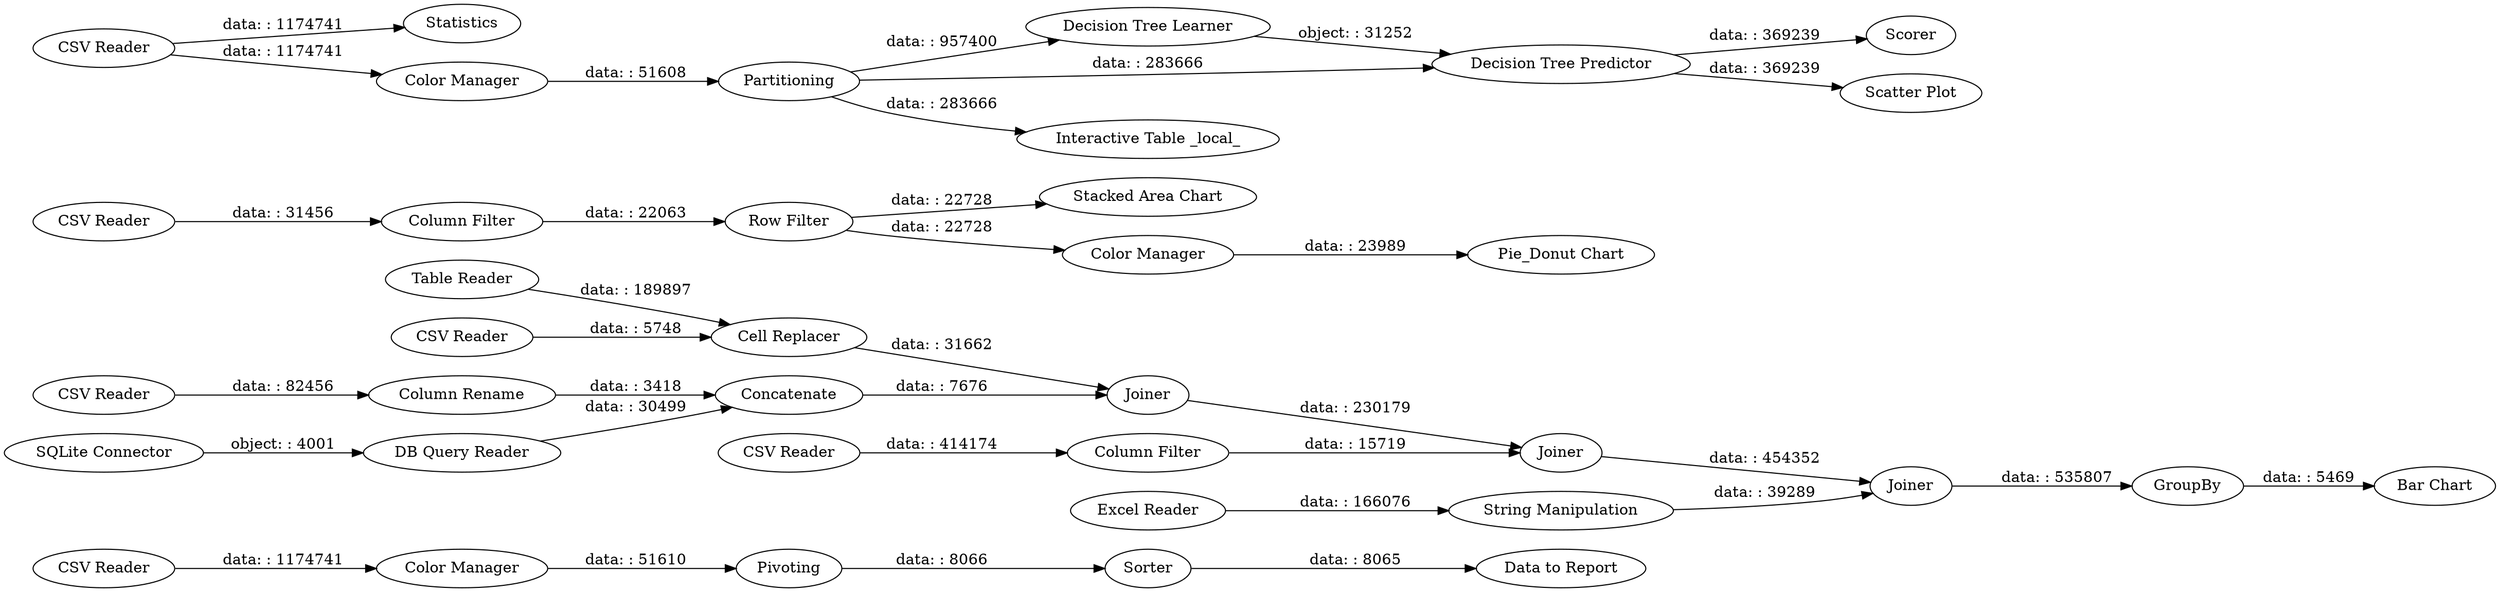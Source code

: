 digraph {
	"-7537057982916874348_17" [label=Pivoting]
	"-7537057982916874348_279" [label="CSV Reader"]
	"-7537057982916874348_281" [label="Color Manager"]
	"-7537057982916874348_143" [label=Concatenate]
	"-7537057982916874348_283" [label="Stacked Area Chart"]
	"-7537057982916874348_272" [label=Joiner]
	"-7537057982916874348_277" [label="Table Reader"]
	"-7537057982916874348_287" [label="CSV Reader"]
	"-7537057982916874348_282" [label="CSV Reader"]
	"-7537057982916874348_9" [label=Statistics]
	"-7537057982916874348_10" [label="Decision Tree Learner"]
	"-7537057982916874348_11" [label="CSV Reader"]
	"-7537057982916874348_16" [label="Data to Report"]
	"-7537057982916874348_156" [label="Column Rename"]
	"-7537057982916874348_3" [label="Row Filter"]
	"-7537057982916874348_6" [label="Color Manager"]
	"-7537057982916874348_129" [label="Cell Replacer"]
	"-7537057982916874348_4" [label="Decision Tree Predictor"]
	"-7537057982916874348_2" [label="Color Manager"]
	"-7537057982916874348_5" [label=Partitioning]
	"-7537057982916874348_7" [label="Interactive Table _local_"]
	"-7537057982916874348_240" [label="String Manipulation"]
	"-7537057982916874348_12" [label=Scorer]
	"-7537057982916874348_280" [label="Excel Reader"]
	"-7537057982916874348_273" [label=Joiner]
	"-7537057982916874348_278" [label="CSV Reader"]
	"-7537057982916874348_13" [label="Scatter Plot"]
	"-7537057982916874348_263" [label="Column Filter"]
	"-7537057982916874348_261" [label="DB Query Reader"]
	"-7537057982916874348_286" [label="Column Filter"]
	"-7537057982916874348_284" [label="Pie_Donut Chart"]
	"-7537057982916874348_15" [label=Sorter]
	"-7537057982916874348_275" [label="CSV Reader"]
	"-7537057982916874348_271" [label=Joiner]
	"-7537057982916874348_276" [label="SQLite Connector"]
	"-7537057982916874348_255" [label="Bar Chart"]
	"-7537057982916874348_244" [label=GroupBy]
	"-7537057982916874348_240" -> "-7537057982916874348_273" [label="data: : 39289"]
	"-7537057982916874348_4" -> "-7537057982916874348_13" [label="data: : 369239"]
	"-7537057982916874348_263" -> "-7537057982916874348_272" [label="data: : 15719"]
	"-7537057982916874348_3" -> "-7537057982916874348_283" [label="data: : 22728"]
	"-7537057982916874348_287" -> "-7537057982916874348_286" [label="data: : 31456"]
	"-7537057982916874348_3" -> "-7537057982916874348_6" [label="data: : 22728"]
	"-7537057982916874348_17" -> "-7537057982916874348_15" [label="data: : 8066"]
	"-7537057982916874348_11" -> "-7537057982916874348_2" [label="data: : 1174741"]
	"-7537057982916874348_280" -> "-7537057982916874348_240" [label="data: : 166076"]
	"-7537057982916874348_5" -> "-7537057982916874348_4" [label="data: : 283666"]
	"-7537057982916874348_143" -> "-7537057982916874348_271" [label="data: : 7676"]
	"-7537057982916874348_273" -> "-7537057982916874348_244" [label="data: : 535807"]
	"-7537057982916874348_15" -> "-7537057982916874348_16" [label="data: : 8065"]
	"-7537057982916874348_129" -> "-7537057982916874348_271" [label="data: : 31662"]
	"-7537057982916874348_278" -> "-7537057982916874348_129" [label="data: : 5748"]
	"-7537057982916874348_275" -> "-7537057982916874348_156" [label="data: : 82456"]
	"-7537057982916874348_279" -> "-7537057982916874348_263" [label="data: : 414174"]
	"-7537057982916874348_276" -> "-7537057982916874348_261" [label="object: : 4001"]
	"-7537057982916874348_261" -> "-7537057982916874348_143" [label="data: : 30499"]
	"-7537057982916874348_2" -> "-7537057982916874348_5" [label="data: : 51608"]
	"-7537057982916874348_5" -> "-7537057982916874348_10" [label="data: : 957400"]
	"-7537057982916874348_10" -> "-7537057982916874348_4" [label="object: : 31252"]
	"-7537057982916874348_4" -> "-7537057982916874348_12" [label="data: : 369239"]
	"-7537057982916874348_11" -> "-7537057982916874348_9" [label="data: : 1174741"]
	"-7537057982916874348_282" -> "-7537057982916874348_281" [label="data: : 1174741"]
	"-7537057982916874348_244" -> "-7537057982916874348_255" [label="data: : 5469"]
	"-7537057982916874348_271" -> "-7537057982916874348_272" [label="data: : 230179"]
	"-7537057982916874348_272" -> "-7537057982916874348_273" [label="data: : 454352"]
	"-7537057982916874348_281" -> "-7537057982916874348_17" [label="data: : 51610"]
	"-7537057982916874348_277" -> "-7537057982916874348_129" [label="data: : 189897"]
	"-7537057982916874348_156" -> "-7537057982916874348_143" [label="data: : 3418"]
	"-7537057982916874348_286" -> "-7537057982916874348_3" [label="data: : 22063"]
	"-7537057982916874348_6" -> "-7537057982916874348_284" [label="data: : 23989"]
	"-7537057982916874348_5" -> "-7537057982916874348_7" [label="data: : 283666"]
	rankdir=LR
}
